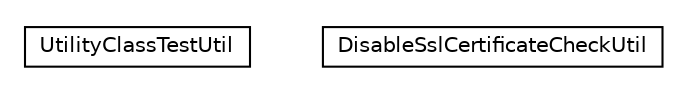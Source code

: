 #!/usr/local/bin/dot
#
# Class diagram 
# Generated by UMLGraph version R5_6-24-gf6e263 (http://www.umlgraph.org/)
#

digraph G {
	edge [fontname="Helvetica",fontsize=10,labelfontname="Helvetica",labelfontsize=10];
	node [fontname="Helvetica",fontsize=10,shape=plaintext];
	nodesep=0.25;
	ranksep=0.5;
	// net.trajano.commons.testing.UtilityClassTestUtil
	c0 [label=<<table title="net.trajano.commons.testing.UtilityClassTestUtil" border="0" cellborder="1" cellspacing="0" cellpadding="2" port="p" href="./UtilityClassTestUtil.html">
		<tr><td><table border="0" cellspacing="0" cellpadding="1">
<tr><td align="center" balign="center"> UtilityClassTestUtil </td></tr>
		</table></td></tr>
		</table>>, URL="./UtilityClassTestUtil.html", fontname="Helvetica", fontcolor="black", fontsize=10.0];
	// net.trajano.commons.testing.DisableSslCertificateCheckUtil
	c1 [label=<<table title="net.trajano.commons.testing.DisableSslCertificateCheckUtil" border="0" cellborder="1" cellspacing="0" cellpadding="2" port="p" href="./DisableSslCertificateCheckUtil.html">
		<tr><td><table border="0" cellspacing="0" cellpadding="1">
<tr><td align="center" balign="center"> DisableSslCertificateCheckUtil </td></tr>
		</table></td></tr>
		</table>>, URL="./DisableSslCertificateCheckUtil.html", fontname="Helvetica", fontcolor="black", fontsize=10.0];
}

